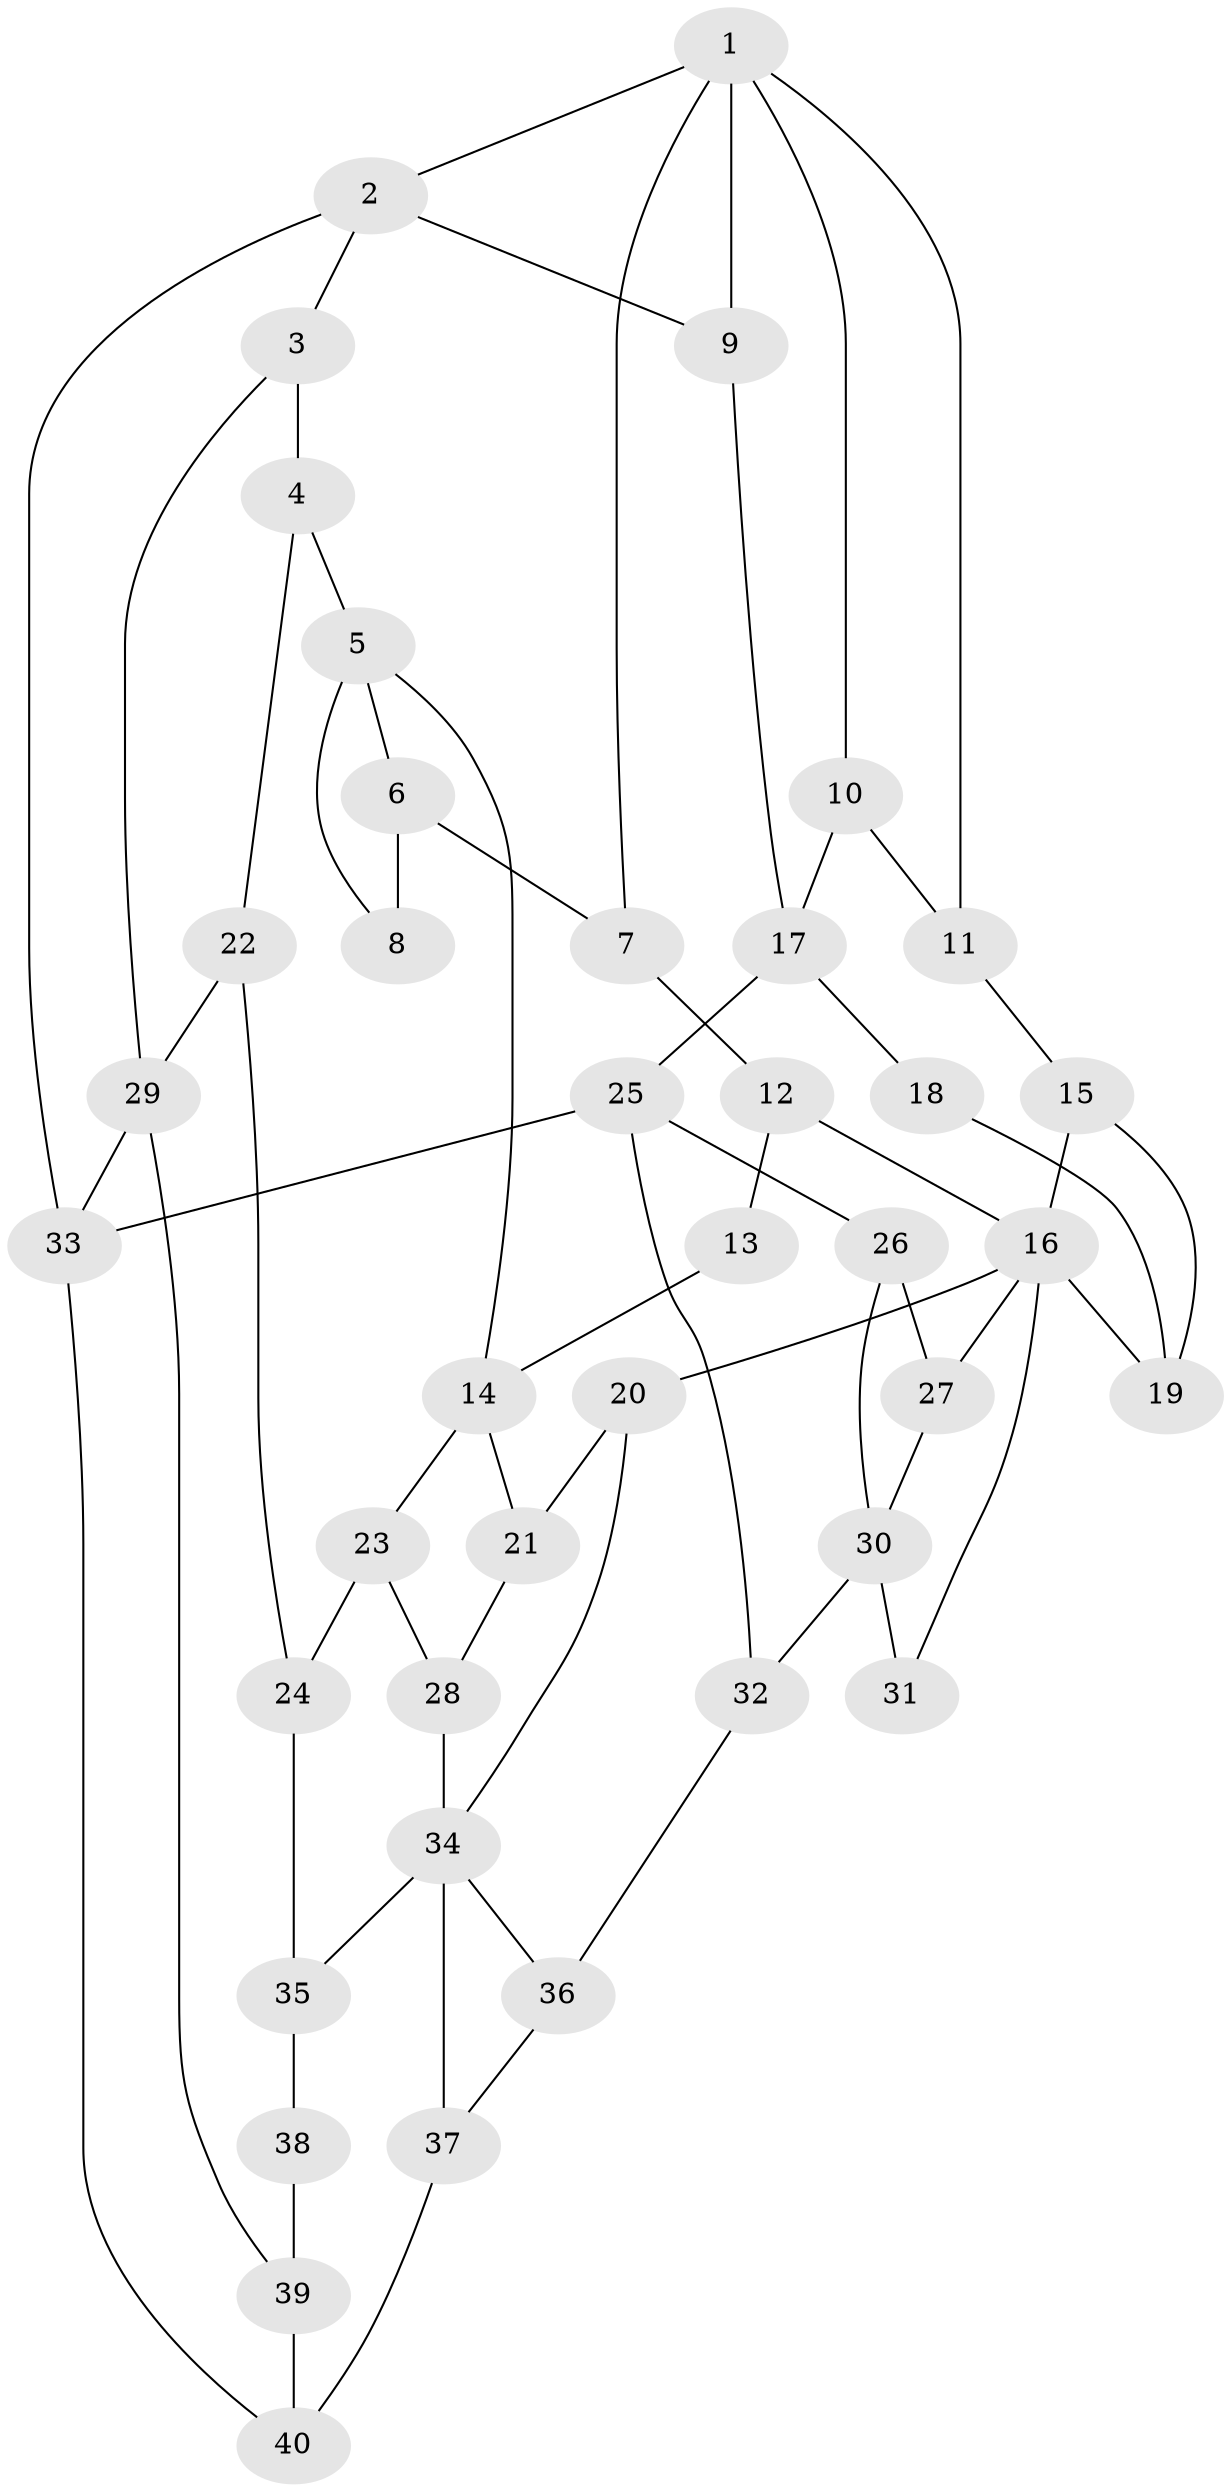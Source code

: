 // original degree distribution, {3: 0.025, 6: 0.225, 5: 0.5, 4: 0.25}
// Generated by graph-tools (version 1.1) at 2025/38/03/09/25 02:38:36]
// undirected, 40 vertices, 65 edges
graph export_dot {
graph [start="1"]
  node [color=gray90,style=filled];
  1;
  2;
  3;
  4;
  5;
  6;
  7;
  8;
  9;
  10;
  11;
  12;
  13;
  14;
  15;
  16;
  17;
  18;
  19;
  20;
  21;
  22;
  23;
  24;
  25;
  26;
  27;
  28;
  29;
  30;
  31;
  32;
  33;
  34;
  35;
  36;
  37;
  38;
  39;
  40;
  1 -- 2 [weight=1.0];
  1 -- 7 [weight=1.0];
  1 -- 9 [weight=1.0];
  1 -- 10 [weight=1.0];
  1 -- 11 [weight=1.0];
  2 -- 3 [weight=1.0];
  2 -- 9 [weight=1.0];
  2 -- 33 [weight=1.0];
  3 -- 4 [weight=2.0];
  3 -- 29 [weight=1.0];
  4 -- 5 [weight=2.0];
  4 -- 22 [weight=2.0];
  5 -- 6 [weight=1.0];
  5 -- 8 [weight=1.0];
  5 -- 14 [weight=2.0];
  6 -- 7 [weight=1.0];
  6 -- 8 [weight=2.0];
  7 -- 12 [weight=1.0];
  9 -- 17 [weight=1.0];
  10 -- 11 [weight=1.0];
  10 -- 17 [weight=1.0];
  11 -- 15 [weight=1.0];
  12 -- 13 [weight=1.0];
  12 -- 16 [weight=1.0];
  13 -- 14 [weight=2.0];
  14 -- 21 [weight=1.0];
  14 -- 23 [weight=1.0];
  15 -- 16 [weight=1.0];
  15 -- 19 [weight=1.0];
  16 -- 19 [weight=1.0];
  16 -- 20 [weight=1.0];
  16 -- 27 [weight=1.0];
  16 -- 31 [weight=1.0];
  17 -- 18 [weight=2.0];
  17 -- 25 [weight=2.0];
  18 -- 19 [weight=1.0];
  20 -- 21 [weight=1.0];
  20 -- 34 [weight=1.0];
  21 -- 28 [weight=1.0];
  22 -- 24 [weight=2.0];
  22 -- 29 [weight=1.0];
  23 -- 24 [weight=1.0];
  23 -- 28 [weight=1.0];
  24 -- 35 [weight=1.0];
  25 -- 26 [weight=1.0];
  25 -- 32 [weight=1.0];
  25 -- 33 [weight=1.0];
  26 -- 27 [weight=1.0];
  26 -- 30 [weight=1.0];
  27 -- 30 [weight=1.0];
  28 -- 34 [weight=1.0];
  29 -- 33 [weight=1.0];
  29 -- 39 [weight=1.0];
  30 -- 31 [weight=2.0];
  30 -- 32 [weight=2.0];
  32 -- 36 [weight=1.0];
  33 -- 40 [weight=1.0];
  34 -- 35 [weight=2.0];
  34 -- 36 [weight=1.0];
  34 -- 37 [weight=1.0];
  35 -- 38 [weight=2.0];
  36 -- 37 [weight=1.0];
  37 -- 40 [weight=1.0];
  38 -- 39 [weight=4.0];
  39 -- 40 [weight=1.0];
}
